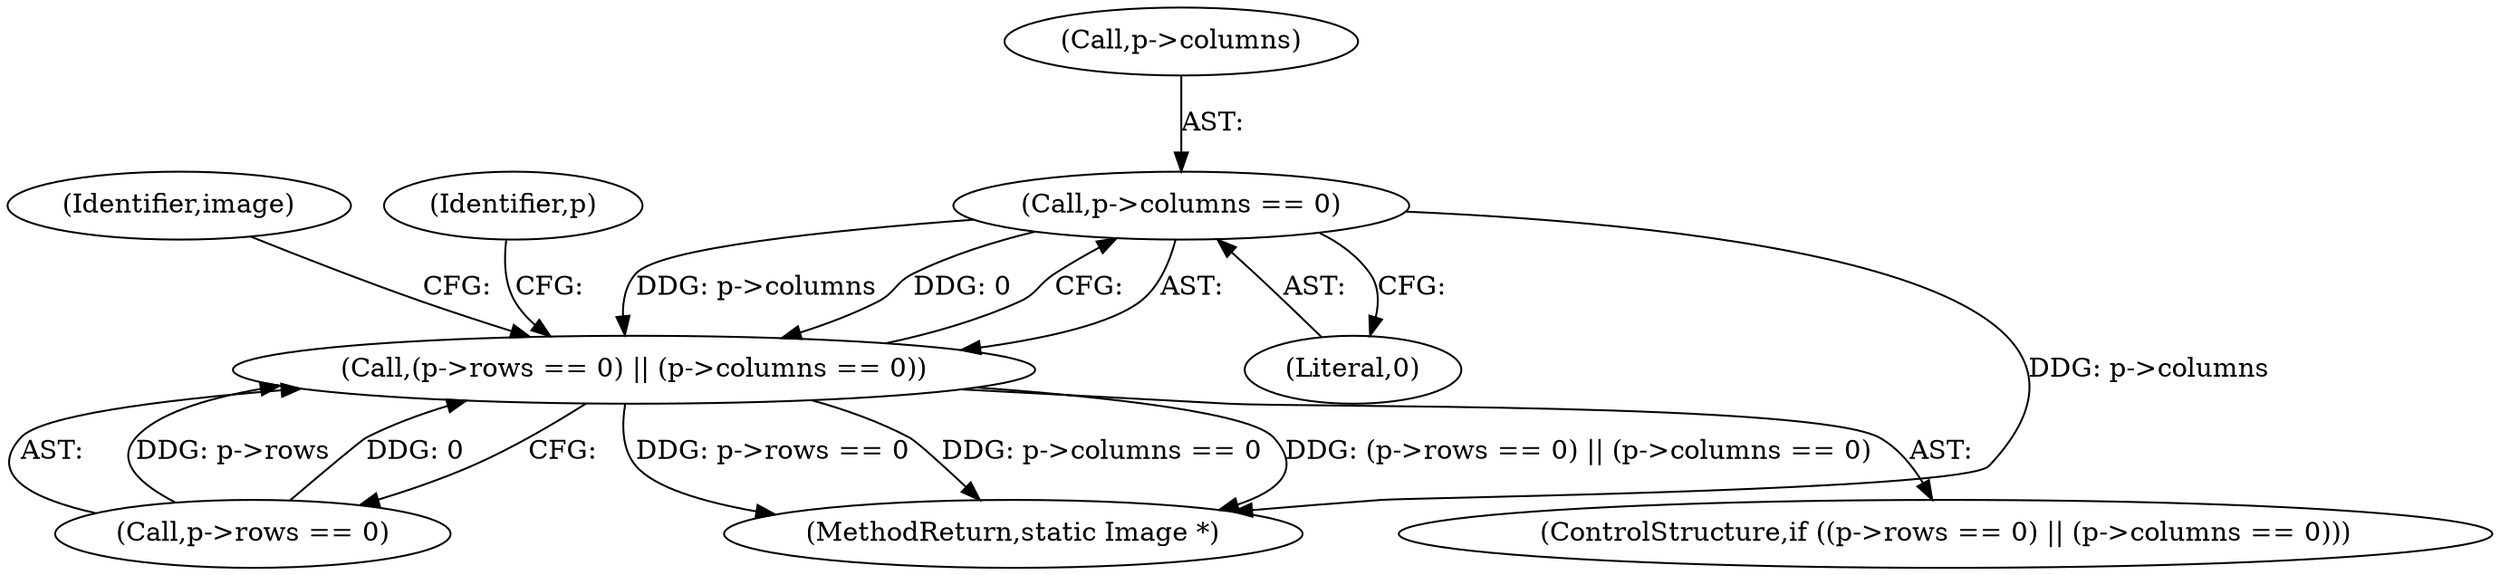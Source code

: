 digraph "0_ImageMagick_f6e9d0d9955e85bdd7540b251cd50d598dacc5e6_33@pointer" {
"1001690" [label="(Call,p->columns == 0)"];
"1001684" [label="(Call,(p->rows == 0) || (p->columns == 0))"];
"1001691" [label="(Call,p->columns)"];
"1001685" [label="(Call,p->rows == 0)"];
"1001694" [label="(Literal,0)"];
"1001707" [label="(Identifier,image)"];
"1001697" [label="(Identifier,p)"];
"1001690" [label="(Call,p->columns == 0)"];
"1001684" [label="(Call,(p->rows == 0) || (p->columns == 0))"];
"1001781" [label="(MethodReturn,static Image *)"];
"1001683" [label="(ControlStructure,if ((p->rows == 0) || (p->columns == 0)))"];
"1001690" -> "1001684"  [label="AST: "];
"1001690" -> "1001694"  [label="CFG: "];
"1001691" -> "1001690"  [label="AST: "];
"1001694" -> "1001690"  [label="AST: "];
"1001684" -> "1001690"  [label="CFG: "];
"1001690" -> "1001781"  [label="DDG: p->columns"];
"1001690" -> "1001684"  [label="DDG: p->columns"];
"1001690" -> "1001684"  [label="DDG: 0"];
"1001684" -> "1001683"  [label="AST: "];
"1001684" -> "1001685"  [label="CFG: "];
"1001685" -> "1001684"  [label="AST: "];
"1001697" -> "1001684"  [label="CFG: "];
"1001707" -> "1001684"  [label="CFG: "];
"1001684" -> "1001781"  [label="DDG: (p->rows == 0) || (p->columns == 0)"];
"1001684" -> "1001781"  [label="DDG: p->rows == 0"];
"1001684" -> "1001781"  [label="DDG: p->columns == 0"];
"1001685" -> "1001684"  [label="DDG: p->rows"];
"1001685" -> "1001684"  [label="DDG: 0"];
}
